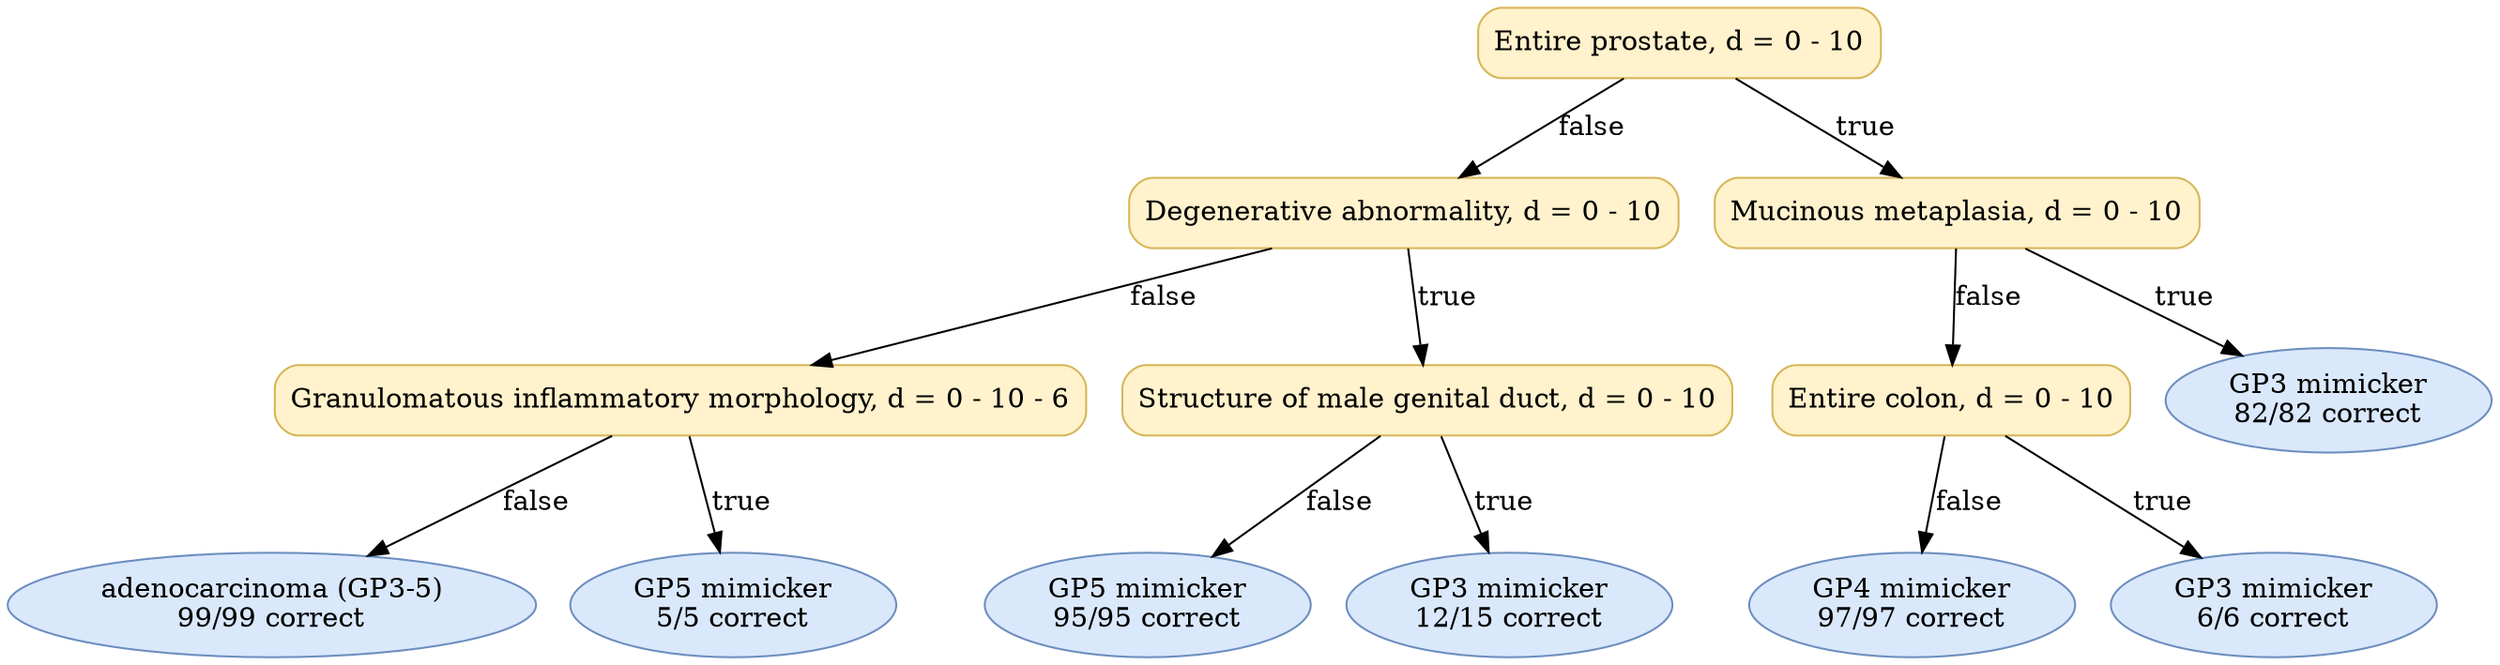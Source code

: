 digraph "DT" {
fontname="Times-Roman";
label="";
node [fontname="Times-Roman"];
Node1 [color="#D6B656", fillcolor="#FFF2CC", label="Entire prostate, d = 0 - 10", shape="box", style="rounded,filled"];
Node2 [color="#D6B656", fillcolor="#FFF2CC", label="Degenerative abnormality, d = 0 - 10", shape="box", style="rounded,filled"];
Node3 [color="#D6B656", fillcolor="#FFF2CC", label="Granulomatous inflammatory morphology, d = 0 - 10 - 6", shape="box", style="rounded,filled"];
Node4 [color="#6C8EBF", fillcolor="#DAE8FC", label=<adenocarcinoma (GP3-5)<br/>99/99 correct>, shape="ellipse", style="rounded,filled"];
Node5 [color="#6C8EBF", fillcolor="#DAE8FC", label=<GP5 mimicker<br/>5/5 correct>, shape="ellipse", style="rounded,filled"];
Node6 [color="#D6B656", fillcolor="#FFF2CC", label="Structure of male genital duct, d = 0 - 10", shape="box", style="rounded,filled"];
Node7 [color="#6C8EBF", fillcolor="#DAE8FC", label=<GP5 mimicker<br/>95/95 correct>, shape="ellipse", style="rounded,filled"];
Node8 [color="#6C8EBF", fillcolor="#DAE8FC", label=<GP3 mimicker<br/>12/15 correct>, shape="ellipse", style="rounded,filled"];
Node9 [color="#D6B656", fillcolor="#FFF2CC", label="Mucinous metaplasia, d = 0 - 10", shape="box", style="rounded,filled"];
Node10 [color="#D6B656", fillcolor="#FFF2CC", label="Entire colon, d = 0 - 10", shape="box", style="rounded,filled"];
Node11 [color="#6C8EBF", fillcolor="#DAE8FC", label=<GP4 mimicker<br/>97/97 correct>, shape="ellipse", style="rounded,filled"];
Node12 [color="#6C8EBF", fillcolor="#DAE8FC", label=<GP3 mimicker<br/>6/6 correct>, shape="ellipse", style="rounded,filled"];
Node13 [color="#6C8EBF", fillcolor="#DAE8FC", label=<GP3 mimicker<br/>82/82 correct>, shape="ellipse", style="rounded,filled"];
Node1 -> Node2  [key=0, label="false"];
Node1 -> Node9  [key=0, label="true"];
Node2 -> Node3  [key=0, label="false"];
Node2 -> Node6  [key=0, label="true"];
Node3 -> Node4  [key=0, label="false"];
Node3 -> Node5  [key=0, label="true"];
Node6 -> Node7  [key=0, label="false"];
Node6 -> Node8  [key=0, label="true"];
Node9 -> Node10  [key=0, label="false"];
Node9 -> Node13  [key=0, label="true"];
Node10 -> Node11  [key=0, label="false"];
Node10 -> Node12  [key=0, label="true"];
}
